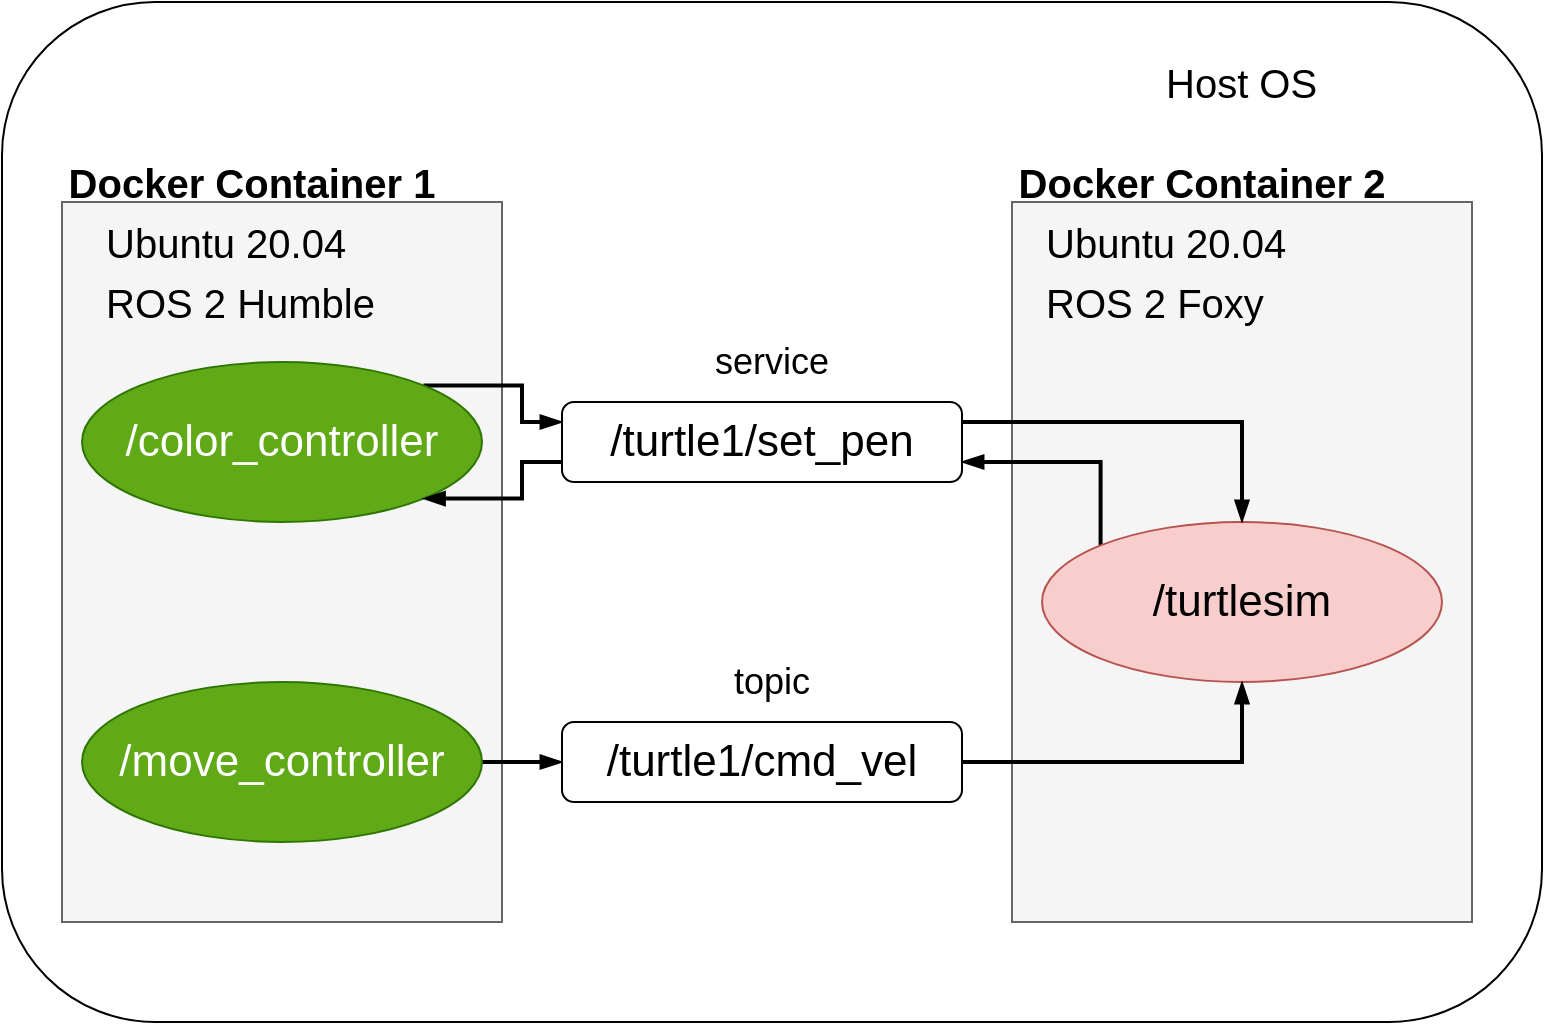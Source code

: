 <mxfile version="22.1.5" type="device">
  <diagram id="ZgK-rg60SdYdkfQ-bzUN" name="Page-1">
    <mxGraphModel dx="1362" dy="-186" grid="1" gridSize="10" guides="1" tooltips="1" connect="1" arrows="1" fold="1" page="1" pageScale="1" pageWidth="1169" pageHeight="827" math="0" shadow="0">
      <root>
        <mxCell id="0" />
        <mxCell id="1" parent="0" />
        <mxCell id="8QPdw4msQSsCbI8SWVOe-16" value="" style="rounded=1;whiteSpace=wrap;html=1;" parent="1" vertex="1">
          <mxGeometry x="120" y="880" width="770" height="510" as="geometry" />
        </mxCell>
        <mxCell id="8QPdw4msQSsCbI8SWVOe-26" value="" style="rounded=0;whiteSpace=wrap;html=1;fontSize=20;fontColor=#333333;align=left;fillColor=#f5f5f5;strokeColor=#666666;" parent="1" vertex="1">
          <mxGeometry x="625" y="980" width="230" height="360" as="geometry" />
        </mxCell>
        <mxCell id="8QPdw4msQSsCbI8SWVOe-21" value="" style="rounded=0;whiteSpace=wrap;html=1;fontSize=20;fontColor=#333333;align=left;fillColor=#f5f5f5;strokeColor=#666666;" parent="1" vertex="1">
          <mxGeometry x="150" y="980" width="220" height="360" as="geometry" />
        </mxCell>
        <mxCell id="8QPdw4msQSsCbI8SWVOe-12" style="edgeStyle=orthogonalEdgeStyle;rounded=0;orthogonalLoop=1;jettySize=auto;html=1;exitX=1;exitY=0;exitDx=0;exitDy=0;entryX=0;entryY=0.25;entryDx=0;entryDy=0;strokeWidth=2;endArrow=blockThin;endFill=1;" parent="1" source="8QPdw4msQSsCbI8SWVOe-1" target="8QPdw4msQSsCbI8SWVOe-6" edge="1">
          <mxGeometry relative="1" as="geometry" />
        </mxCell>
        <mxCell id="8QPdw4msQSsCbI8SWVOe-1" value="&lt;font style=&quot;font-size: 22px&quot;&gt;/color_controller&lt;/font&gt;" style="ellipse;whiteSpace=wrap;html=1;fillColor=#60a917;strokeColor=#2D7600;fontColor=#ffffff;" parent="1" vertex="1">
          <mxGeometry x="160" y="1060" width="200" height="80" as="geometry" />
        </mxCell>
        <mxCell id="8QPdw4msQSsCbI8SWVOe-10" style="edgeStyle=orthogonalEdgeStyle;rounded=0;orthogonalLoop=1;jettySize=auto;html=1;exitX=1;exitY=0.5;exitDx=0;exitDy=0;entryX=0;entryY=0.5;entryDx=0;entryDy=0;strokeWidth=2;endArrow=blockThin;endFill=1;" parent="1" source="8QPdw4msQSsCbI8SWVOe-2" target="8QPdw4msQSsCbI8SWVOe-5" edge="1">
          <mxGeometry relative="1" as="geometry" />
        </mxCell>
        <mxCell id="8QPdw4msQSsCbI8SWVOe-2" value="&lt;font style=&quot;font-size: 22px&quot;&gt;/move_controller&lt;/font&gt;" style="ellipse;whiteSpace=wrap;html=1;fillColor=#60a917;strokeColor=#2D7600;fontColor=#ffffff;" parent="1" vertex="1">
          <mxGeometry x="160" y="1220" width="200" height="80" as="geometry" />
        </mxCell>
        <mxCell id="8QPdw4msQSsCbI8SWVOe-14" style="edgeStyle=orthogonalEdgeStyle;rounded=0;orthogonalLoop=1;jettySize=auto;html=1;exitX=0;exitY=0;exitDx=0;exitDy=0;entryX=1;entryY=0.75;entryDx=0;entryDy=0;strokeWidth=2;endArrow=blockThin;endFill=1;" parent="1" source="8QPdw4msQSsCbI8SWVOe-4" target="8QPdw4msQSsCbI8SWVOe-6" edge="1">
          <mxGeometry relative="1" as="geometry">
            <Array as="points">
              <mxPoint x="669" y="1110" />
            </Array>
          </mxGeometry>
        </mxCell>
        <mxCell id="8QPdw4msQSsCbI8SWVOe-4" value="&lt;font style=&quot;font-size: 22px&quot;&gt;/turtlesim&lt;/font&gt;" style="ellipse;whiteSpace=wrap;html=1;fillColor=#f8cecc;strokeColor=#b85450;" parent="1" vertex="1">
          <mxGeometry x="640" y="1140" width="200" height="80" as="geometry" />
        </mxCell>
        <mxCell id="8QPdw4msQSsCbI8SWVOe-11" style="edgeStyle=orthogonalEdgeStyle;rounded=0;orthogonalLoop=1;jettySize=auto;html=1;exitX=1;exitY=0.5;exitDx=0;exitDy=0;entryX=0.5;entryY=1;entryDx=0;entryDy=0;strokeWidth=2;endArrow=blockThin;endFill=1;" parent="1" source="8QPdw4msQSsCbI8SWVOe-5" target="8QPdw4msQSsCbI8SWVOe-4" edge="1">
          <mxGeometry relative="1" as="geometry" />
        </mxCell>
        <mxCell id="8QPdw4msQSsCbI8SWVOe-5" value="&lt;font style=&quot;font-size: 22px&quot;&gt;/turtle1/cmd_vel&lt;/font&gt;" style="rounded=1;whiteSpace=wrap;html=1;" parent="1" vertex="1">
          <mxGeometry x="400" y="1240" width="200" height="40" as="geometry" />
        </mxCell>
        <mxCell id="8QPdw4msQSsCbI8SWVOe-13" style="edgeStyle=orthogonalEdgeStyle;rounded=0;orthogonalLoop=1;jettySize=auto;html=1;exitX=1;exitY=0.25;exitDx=0;exitDy=0;entryX=0.5;entryY=0;entryDx=0;entryDy=0;strokeWidth=2;endArrow=blockThin;endFill=1;" parent="1" source="8QPdw4msQSsCbI8SWVOe-6" target="8QPdw4msQSsCbI8SWVOe-4" edge="1">
          <mxGeometry relative="1" as="geometry" />
        </mxCell>
        <mxCell id="8QPdw4msQSsCbI8SWVOe-15" style="edgeStyle=orthogonalEdgeStyle;rounded=0;orthogonalLoop=1;jettySize=auto;html=1;exitX=0;exitY=0.75;exitDx=0;exitDy=0;entryX=1;entryY=1;entryDx=0;entryDy=0;strokeWidth=2;endArrow=blockThin;endFill=1;" parent="1" source="8QPdw4msQSsCbI8SWVOe-6" target="8QPdw4msQSsCbI8SWVOe-1" edge="1">
          <mxGeometry relative="1" as="geometry" />
        </mxCell>
        <mxCell id="8QPdw4msQSsCbI8SWVOe-6" value="&lt;font style=&quot;font-size: 22px&quot;&gt;/turtle1/set_pen&lt;/font&gt;" style="rounded=1;whiteSpace=wrap;html=1;" parent="1" vertex="1">
          <mxGeometry x="400" y="1080" width="200" height="40" as="geometry" />
        </mxCell>
        <mxCell id="8QPdw4msQSsCbI8SWVOe-7" value="&lt;font style=&quot;font-size: 18px&quot;&gt;topic&lt;/font&gt;" style="text;html=1;strokeColor=none;fillColor=none;align=center;verticalAlign=middle;whiteSpace=wrap;rounded=0;" parent="1" vertex="1">
          <mxGeometry x="450" y="1210" width="110" height="20" as="geometry" />
        </mxCell>
        <mxCell id="8QPdw4msQSsCbI8SWVOe-8" value="&lt;font style=&quot;font-size: 18px&quot;&gt;service&lt;/font&gt;" style="text;html=1;strokeColor=none;fillColor=none;align=center;verticalAlign=middle;whiteSpace=wrap;rounded=0;" parent="1" vertex="1">
          <mxGeometry x="435" y="1050" width="140" height="20" as="geometry" />
        </mxCell>
        <mxCell id="8QPdw4msQSsCbI8SWVOe-18" value="Host OS" style="text;html=1;strokeColor=none;fillColor=none;align=left;verticalAlign=middle;whiteSpace=wrap;rounded=0;fontSize=20;" parent="1" vertex="1">
          <mxGeometry x="700" y="910" width="140" height="20" as="geometry" />
        </mxCell>
        <mxCell id="8QPdw4msQSsCbI8SWVOe-23" value="Ubuntu 20.04" style="text;html=1;strokeColor=none;fillColor=none;align=left;verticalAlign=middle;whiteSpace=wrap;rounded=0;fontSize=20;" parent="1" vertex="1">
          <mxGeometry x="170" y="990" width="140" height="20" as="geometry" />
        </mxCell>
        <mxCell id="8QPdw4msQSsCbI8SWVOe-24" value="ROS 2 Humble" style="text;html=1;strokeColor=none;fillColor=none;align=left;verticalAlign=middle;whiteSpace=wrap;rounded=0;fontSize=20;" parent="1" vertex="1">
          <mxGeometry x="170" y="1020" width="140" height="20" as="geometry" />
        </mxCell>
        <mxCell id="8QPdw4msQSsCbI8SWVOe-25" value="Docker Container 1" style="text;html=1;strokeColor=none;fillColor=none;align=center;verticalAlign=middle;whiteSpace=wrap;rounded=0;fontSize=20;fontStyle=1" parent="1" vertex="1">
          <mxGeometry x="150" y="960" width="190" height="20" as="geometry" />
        </mxCell>
        <mxCell id="8QPdw4msQSsCbI8SWVOe-27" value="Docker Container 2" style="text;html=1;strokeColor=none;fillColor=none;align=center;verticalAlign=middle;whiteSpace=wrap;rounded=0;fontSize=20;fontStyle=1" parent="1" vertex="1">
          <mxGeometry x="625" y="960" width="190" height="20" as="geometry" />
        </mxCell>
        <mxCell id="8QPdw4msQSsCbI8SWVOe-28" value="Ubuntu 20.04" style="text;html=1;strokeColor=none;fillColor=none;align=left;verticalAlign=middle;whiteSpace=wrap;rounded=0;fontSize=20;" parent="1" vertex="1">
          <mxGeometry x="640" y="990" width="140" height="20" as="geometry" />
        </mxCell>
        <mxCell id="8QPdw4msQSsCbI8SWVOe-29" value="ROS 2 Foxy" style="text;html=1;strokeColor=none;fillColor=none;align=left;verticalAlign=middle;whiteSpace=wrap;rounded=0;fontSize=20;" parent="1" vertex="1">
          <mxGeometry x="640" y="1020" width="140" height="20" as="geometry" />
        </mxCell>
      </root>
    </mxGraphModel>
  </diagram>
</mxfile>

